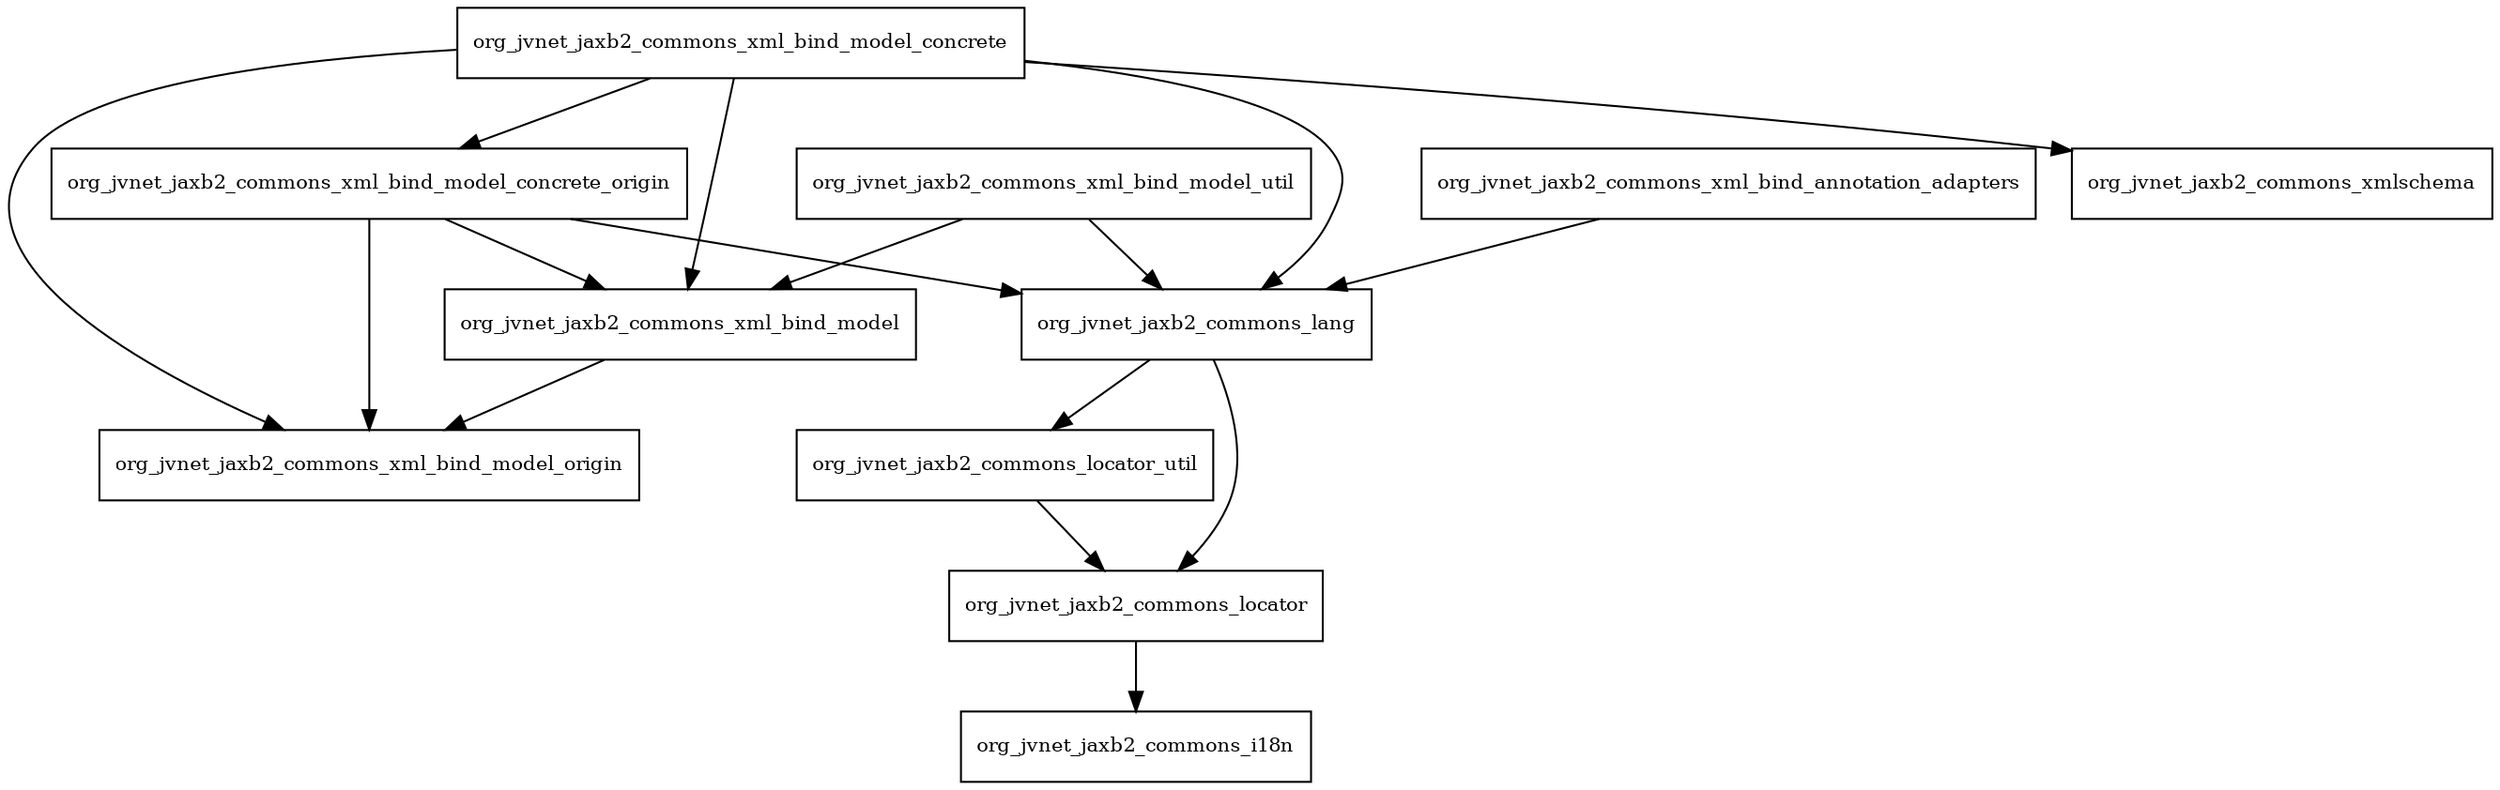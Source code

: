digraph jaxb2_basics_runtime_0_9_3_package_dependencies {
  node [shape = box, fontsize=10.0];
  org_jvnet_jaxb2_commons_lang -> org_jvnet_jaxb2_commons_locator;
  org_jvnet_jaxb2_commons_lang -> org_jvnet_jaxb2_commons_locator_util;
  org_jvnet_jaxb2_commons_locator -> org_jvnet_jaxb2_commons_i18n;
  org_jvnet_jaxb2_commons_locator_util -> org_jvnet_jaxb2_commons_locator;
  org_jvnet_jaxb2_commons_xml_bind_annotation_adapters -> org_jvnet_jaxb2_commons_lang;
  org_jvnet_jaxb2_commons_xml_bind_model -> org_jvnet_jaxb2_commons_xml_bind_model_origin;
  org_jvnet_jaxb2_commons_xml_bind_model_concrete -> org_jvnet_jaxb2_commons_lang;
  org_jvnet_jaxb2_commons_xml_bind_model_concrete -> org_jvnet_jaxb2_commons_xml_bind_model;
  org_jvnet_jaxb2_commons_xml_bind_model_concrete -> org_jvnet_jaxb2_commons_xml_bind_model_concrete_origin;
  org_jvnet_jaxb2_commons_xml_bind_model_concrete -> org_jvnet_jaxb2_commons_xml_bind_model_origin;
  org_jvnet_jaxb2_commons_xml_bind_model_concrete -> org_jvnet_jaxb2_commons_xmlschema;
  org_jvnet_jaxb2_commons_xml_bind_model_concrete_origin -> org_jvnet_jaxb2_commons_lang;
  org_jvnet_jaxb2_commons_xml_bind_model_concrete_origin -> org_jvnet_jaxb2_commons_xml_bind_model;
  org_jvnet_jaxb2_commons_xml_bind_model_concrete_origin -> org_jvnet_jaxb2_commons_xml_bind_model_origin;
  org_jvnet_jaxb2_commons_xml_bind_model_util -> org_jvnet_jaxb2_commons_lang;
  org_jvnet_jaxb2_commons_xml_bind_model_util -> org_jvnet_jaxb2_commons_xml_bind_model;
}
